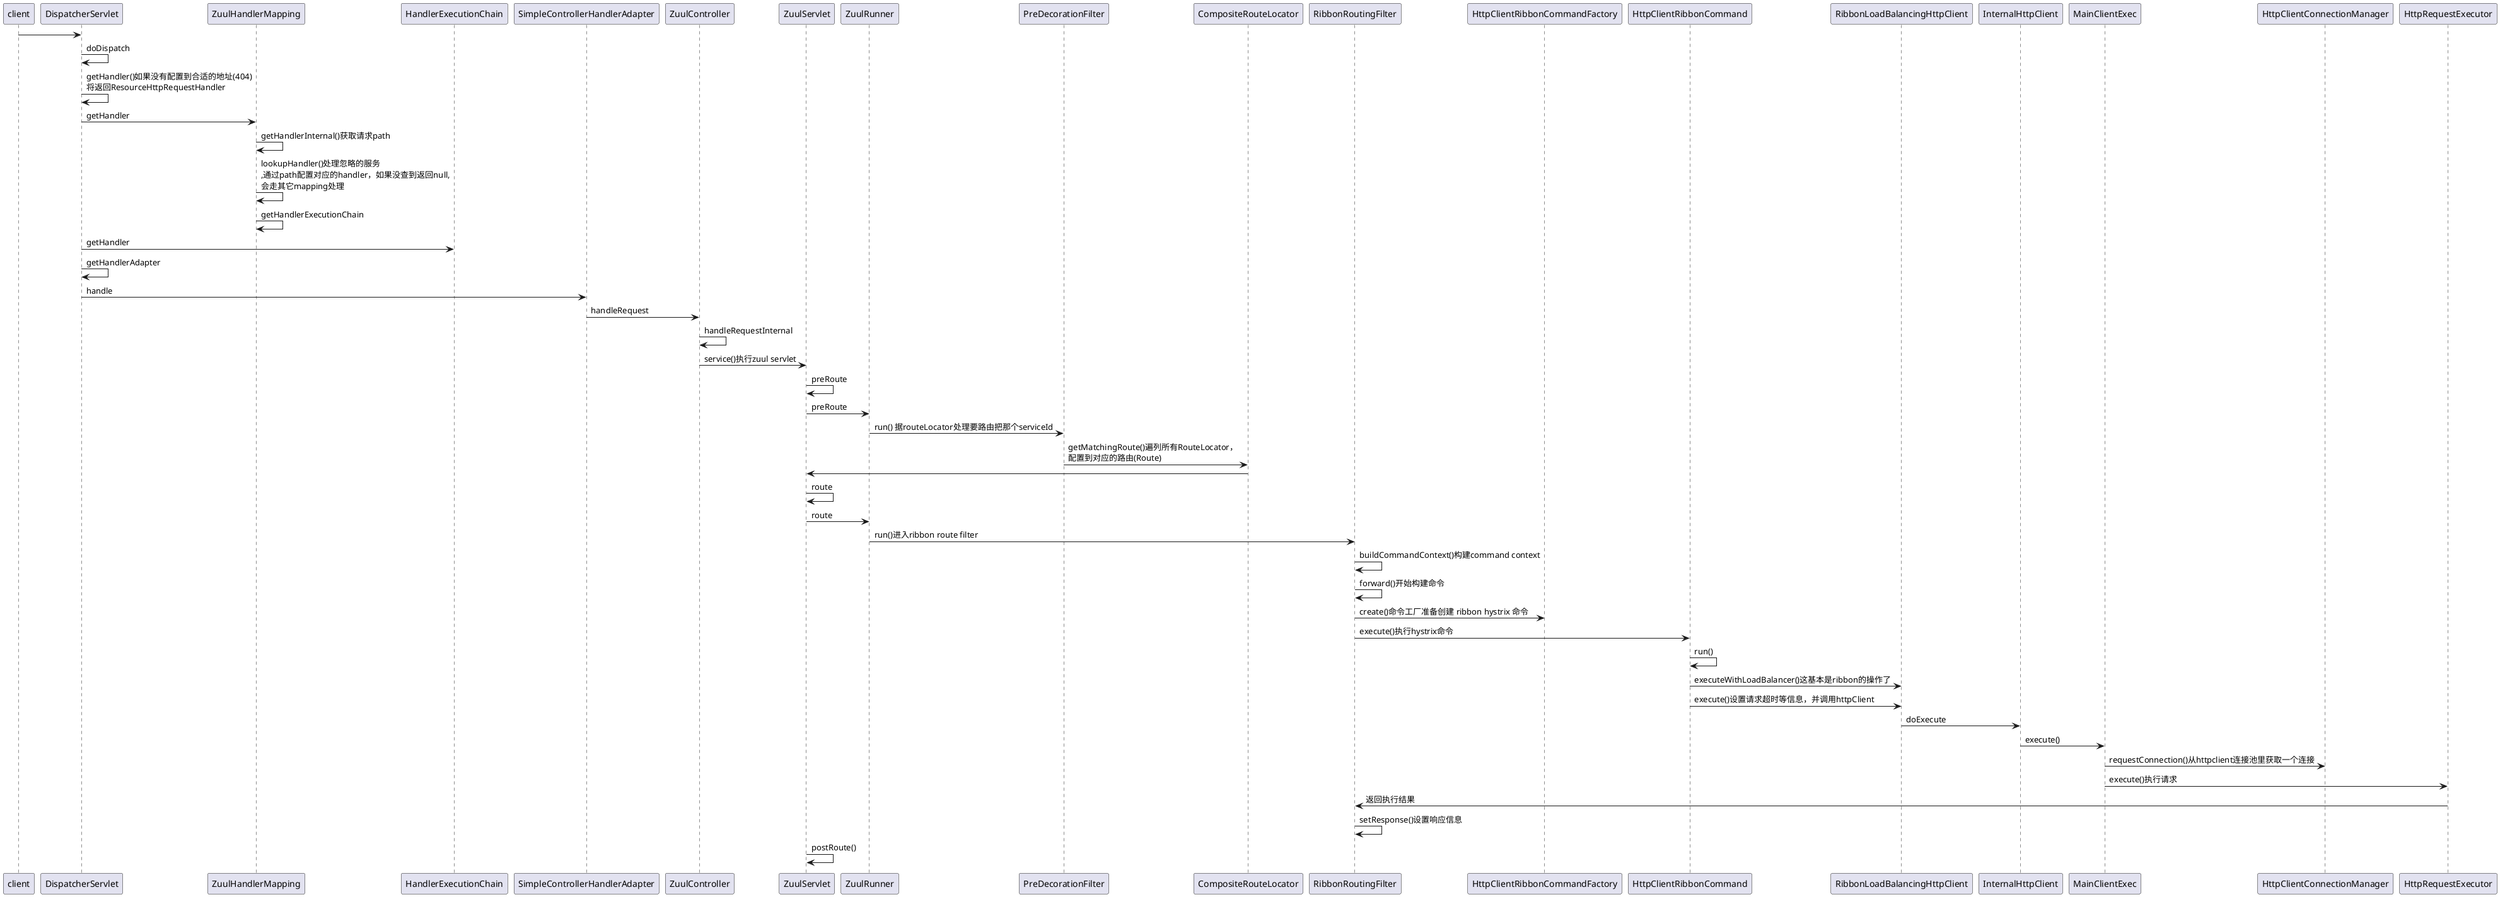 @startuml
client -> DispatcherServlet
DispatcherServlet ->DispatcherServlet:doDispatch
DispatcherServlet ->DispatcherServlet:getHandler()如果没有配置到合适的地址(404)\n将返回ResourceHttpRequestHandler
DispatcherServlet ->ZuulHandlerMapping:getHandler
ZuulHandlerMapping ->ZuulHandlerMapping:getHandlerInternal()获取请求path
ZuulHandlerMapping ->ZuulHandlerMapping:lookupHandler()处理忽略的服务\n,通过path配置对应的handler，如果没查到返回null,\n会走其它mapping处理
ZuulHandlerMapping ->ZuulHandlerMapping:getHandlerExecutionChain
DispatcherServlet ->HandlerExecutionChain:getHandler
DispatcherServlet->DispatcherServlet:getHandlerAdapter
DispatcherServlet->SimpleControllerHandlerAdapter:handle
SimpleControllerHandlerAdapter->ZuulController:handleRequest
ZuulController->ZuulController:handleRequestInternal
ZuulController->ZuulServlet:service()执行zuul servlet
ZuulServlet->ZuulServlet:preRoute
ZuulServlet->ZuulRunner:preRoute
ZuulRunner->PreDecorationFilter:run() 据routeLocator处理要路由把那个serviceId
PreDecorationFilter->CompositeRouteLocator:getMatchingRoute()遍列所有RouteLocator，\n配置到对应的路由(Route)
CompositeRouteLocator->ZuulServlet:
ZuulServlet->ZuulServlet:route
ZuulServlet->ZuulRunner:route
ZuulRunner->RibbonRoutingFilter:run()进入ribbon route filter
RibbonRoutingFilter->RibbonRoutingFilter:buildCommandContext()构建command context
RibbonRoutingFilter->RibbonRoutingFilter:forward()开始构建命令
RibbonRoutingFilter->HttpClientRibbonCommandFactory:create()命令工厂准备创建 ribbon hystrix 命令
RibbonRoutingFilter->HttpClientRibbonCommand:execute()执行hystrix命令
HttpClientRibbonCommand->HttpClientRibbonCommand:run()
HttpClientRibbonCommand->RibbonLoadBalancingHttpClient:executeWithLoadBalancer()这基本是ribbon的操作了
HttpClientRibbonCommand->RibbonLoadBalancingHttpClient:execute()设置请求超时等信息，并调用httpClient
RibbonLoadBalancingHttpClient->InternalHttpClient:doExecute
InternalHttpClient->MainClientExec:execute()
MainClientExec->HttpClientConnectionManager:requestConnection()从httpclient连接池里获取一个连接
MainClientExec->HttpRequestExecutor:execute()执行请求
RibbonRoutingFilter<-HttpRequestExecutor:返回执行结果
RibbonRoutingFilter->RibbonRoutingFilter:setResponse()设置响应信息
ZuulServlet->ZuulServlet:postRoute()
@enduml